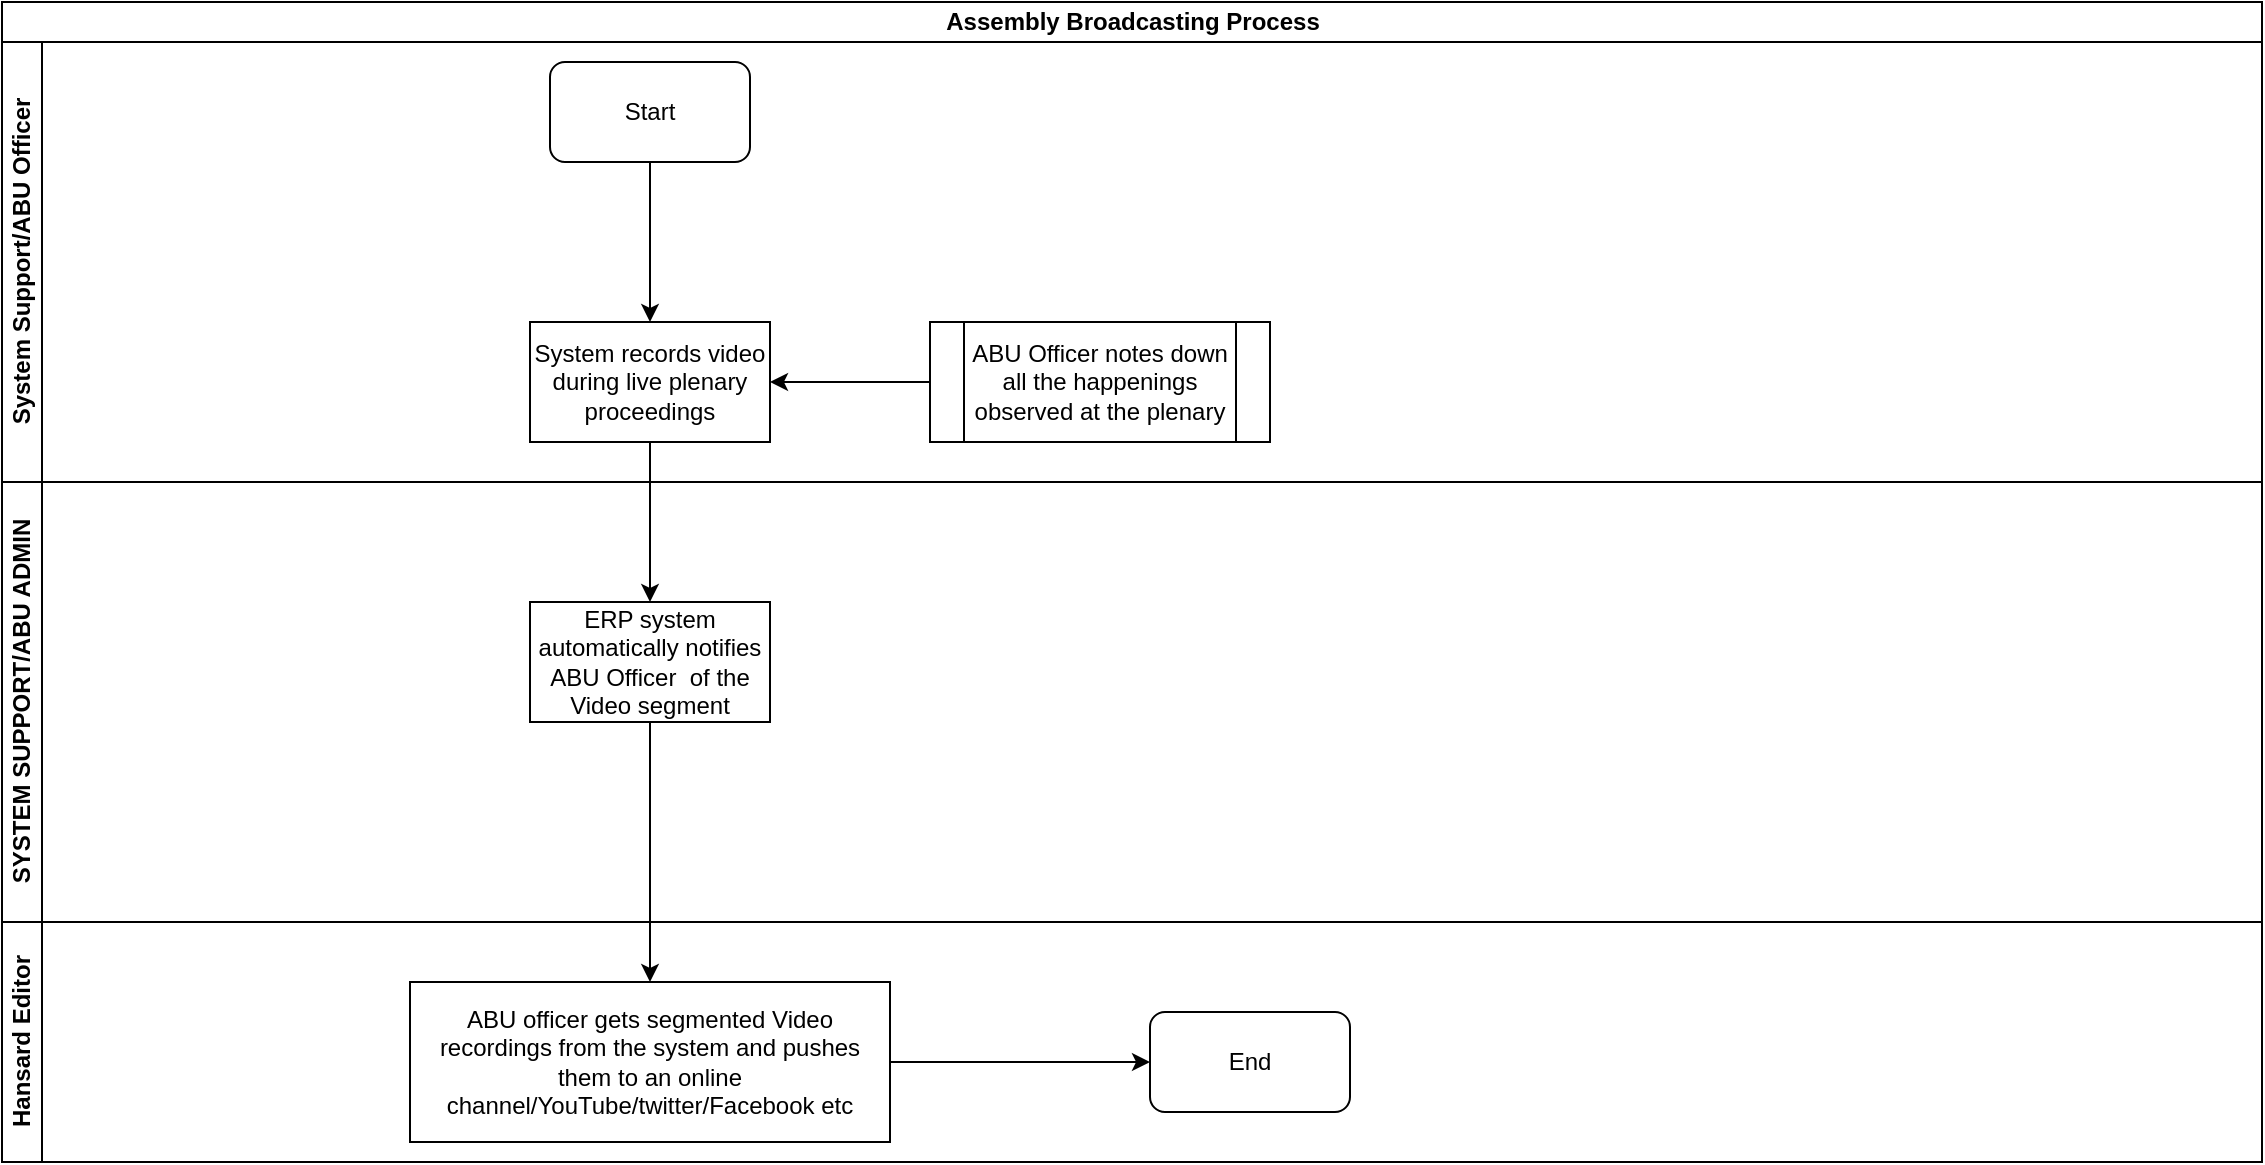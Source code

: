 <mxfile version="13.7.7" type="github">
  <diagram id="OxUzGTRTwcbvjHJ4G2xj" name="Page-1">
    <mxGraphModel dx="910" dy="487" grid="1" gridSize="10" guides="1" tooltips="1" connect="1" arrows="1" fold="1" page="1" pageScale="1" pageWidth="1169" pageHeight="827" math="0" shadow="0">
      <root>
        <mxCell id="0" />
        <mxCell id="1" parent="0" />
        <mxCell id="N_4OvYnGCnd65pXJyl-2-1" value="Assembly Broadcasting Process" style="swimlane;html=1;childLayout=stackLayout;resizeParent=1;resizeParentMax=0;horizontal=1;startSize=20;horizontalStack=0;" vertex="1" parent="1">
          <mxGeometry x="20" y="20" width="1130" height="580" as="geometry" />
        </mxCell>
        <mxCell id="N_4OvYnGCnd65pXJyl-2-2" value="System Support/ABU Officer" style="swimlane;html=1;startSize=20;horizontal=0;" vertex="1" parent="N_4OvYnGCnd65pXJyl-2-1">
          <mxGeometry y="20" width="1130" height="220" as="geometry" />
        </mxCell>
        <mxCell id="N_4OvYnGCnd65pXJyl-2-5" value="Start" style="rounded=1;whiteSpace=wrap;html=1;" vertex="1" parent="N_4OvYnGCnd65pXJyl-2-2">
          <mxGeometry x="274" y="10" width="100" height="50" as="geometry" />
        </mxCell>
        <mxCell id="N_4OvYnGCnd65pXJyl-2-8" value="System records video during live plenary proceedings" style="rounded=0;whiteSpace=wrap;html=1;" vertex="1" parent="N_4OvYnGCnd65pXJyl-2-2">
          <mxGeometry x="264" y="140" width="120" height="60" as="geometry" />
        </mxCell>
        <mxCell id="N_4OvYnGCnd65pXJyl-2-7" value="" style="edgeStyle=orthogonalEdgeStyle;rounded=0;orthogonalLoop=1;jettySize=auto;html=1;entryX=0.5;entryY=0;entryDx=0;entryDy=0;" edge="1" parent="N_4OvYnGCnd65pXJyl-2-2" source="N_4OvYnGCnd65pXJyl-2-5" target="N_4OvYnGCnd65pXJyl-2-8">
          <mxGeometry relative="1" as="geometry">
            <mxPoint x="324" y="125" as="targetPoint" />
          </mxGeometry>
        </mxCell>
        <mxCell id="N_4OvYnGCnd65pXJyl-2-11" value="" style="edgeStyle=orthogonalEdgeStyle;rounded=0;orthogonalLoop=1;jettySize=auto;html=1;entryX=1;entryY=0.5;entryDx=0;entryDy=0;" edge="1" parent="N_4OvYnGCnd65pXJyl-2-2" source="N_4OvYnGCnd65pXJyl-2-9" target="N_4OvYnGCnd65pXJyl-2-8">
          <mxGeometry relative="1" as="geometry">
            <mxPoint x="444" y="170" as="targetPoint" />
          </mxGeometry>
        </mxCell>
        <mxCell id="N_4OvYnGCnd65pXJyl-2-9" value="ABU Officer notes down all the happenings observed at the plenary" style="shape=process;whiteSpace=wrap;html=1;backgroundOutline=1;" vertex="1" parent="N_4OvYnGCnd65pXJyl-2-2">
          <mxGeometry x="464" y="140" width="170" height="60" as="geometry" />
        </mxCell>
        <mxCell id="N_4OvYnGCnd65pXJyl-2-3" value="SYSTEM SUPPORT/ABU ADMIN" style="swimlane;html=1;startSize=20;horizontal=0;" vertex="1" parent="N_4OvYnGCnd65pXJyl-2-1">
          <mxGeometry y="240" width="1130" height="220" as="geometry" />
        </mxCell>
        <mxCell id="N_4OvYnGCnd65pXJyl-2-12" value="ERP system automatically notifies ABU Officer&amp;nbsp; of the Video segment" style="whiteSpace=wrap;html=1;rounded=0;" vertex="1" parent="N_4OvYnGCnd65pXJyl-2-3">
          <mxGeometry x="264" y="60" width="120" height="60" as="geometry" />
        </mxCell>
        <mxCell id="N_4OvYnGCnd65pXJyl-2-4" value="Hansard Editor" style="swimlane;html=1;startSize=20;horizontal=0;" vertex="1" parent="N_4OvYnGCnd65pXJyl-2-1">
          <mxGeometry y="460" width="1130" height="120" as="geometry" />
        </mxCell>
        <mxCell id="N_4OvYnGCnd65pXJyl-2-18" value="End" style="rounded=1;whiteSpace=wrap;html=1;" vertex="1" parent="N_4OvYnGCnd65pXJyl-2-4">
          <mxGeometry x="574" y="45" width="100" height="50" as="geometry" />
        </mxCell>
        <mxCell id="N_4OvYnGCnd65pXJyl-2-14" value="ABU officer gets segmented Video recordings from the system and pushes them to an online channel/YouTube/twitter/Facebook etc" style="whiteSpace=wrap;html=1;rounded=0;" vertex="1" parent="N_4OvYnGCnd65pXJyl-2-4">
          <mxGeometry x="204" y="30" width="240" height="80" as="geometry" />
        </mxCell>
        <mxCell id="N_4OvYnGCnd65pXJyl-2-17" value="" style="edgeStyle=orthogonalEdgeStyle;rounded=0;orthogonalLoop=1;jettySize=auto;html=1;entryX=0;entryY=0.5;entryDx=0;entryDy=0;" edge="1" parent="N_4OvYnGCnd65pXJyl-2-4" source="N_4OvYnGCnd65pXJyl-2-14" target="N_4OvYnGCnd65pXJyl-2-18">
          <mxGeometry relative="1" as="geometry">
            <mxPoint x="604" y="70" as="targetPoint" />
          </mxGeometry>
        </mxCell>
        <mxCell id="N_4OvYnGCnd65pXJyl-2-13" value="" style="edgeStyle=orthogonalEdgeStyle;rounded=0;orthogonalLoop=1;jettySize=auto;html=1;" edge="1" parent="N_4OvYnGCnd65pXJyl-2-1" source="N_4OvYnGCnd65pXJyl-2-8" target="N_4OvYnGCnd65pXJyl-2-12">
          <mxGeometry relative="1" as="geometry" />
        </mxCell>
        <mxCell id="N_4OvYnGCnd65pXJyl-2-15" value="" style="edgeStyle=orthogonalEdgeStyle;rounded=0;orthogonalLoop=1;jettySize=auto;html=1;" edge="1" parent="N_4OvYnGCnd65pXJyl-2-1" source="N_4OvYnGCnd65pXJyl-2-12" target="N_4OvYnGCnd65pXJyl-2-14">
          <mxGeometry relative="1" as="geometry" />
        </mxCell>
      </root>
    </mxGraphModel>
  </diagram>
</mxfile>
